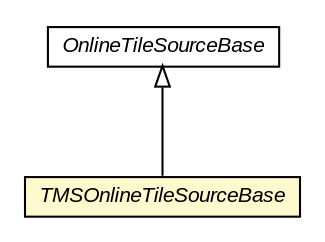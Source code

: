 #!/usr/local/bin/dot
#
# Class diagram 
# Generated by UMLGraph version R5_6-24-gf6e263 (http://www.umlgraph.org/)
#

digraph G {
	edge [fontname="arial",fontsize=10,labelfontname="arial",labelfontsize=10];
	node [fontname="arial",fontsize=10,shape=plaintext];
	nodesep=0.25;
	ranksep=0.5;
	// org.osmdroid.tileprovider.tilesource.OnlineTileSourceBase
	c35799 [label=<<table title="org.osmdroid.tileprovider.tilesource.OnlineTileSourceBase" border="0" cellborder="1" cellspacing="0" cellpadding="2" port="p" href="./OnlineTileSourceBase.html">
		<tr><td><table border="0" cellspacing="0" cellpadding="1">
<tr><td align="center" balign="center"><font face="arial italic"> OnlineTileSourceBase </font></td></tr>
		</table></td></tr>
		</table>>, URL="./OnlineTileSourceBase.html", fontname="arial", fontcolor="black", fontsize=10.0];
	// org.osmdroid.tileprovider.tilesource.TMSOnlineTileSourceBase
	c35803 [label=<<table title="org.osmdroid.tileprovider.tilesource.TMSOnlineTileSourceBase" border="0" cellborder="1" cellspacing="0" cellpadding="2" port="p" bgcolor="lemonChiffon" href="./TMSOnlineTileSourceBase.html">
		<tr><td><table border="0" cellspacing="0" cellpadding="1">
<tr><td align="center" balign="center"><font face="arial italic"> TMSOnlineTileSourceBase </font></td></tr>
		</table></td></tr>
		</table>>, URL="./TMSOnlineTileSourceBase.html", fontname="arial", fontcolor="black", fontsize=10.0];
	//org.osmdroid.tileprovider.tilesource.TMSOnlineTileSourceBase extends org.osmdroid.tileprovider.tilesource.OnlineTileSourceBase
	c35799:p -> c35803:p [dir=back,arrowtail=empty];
}

